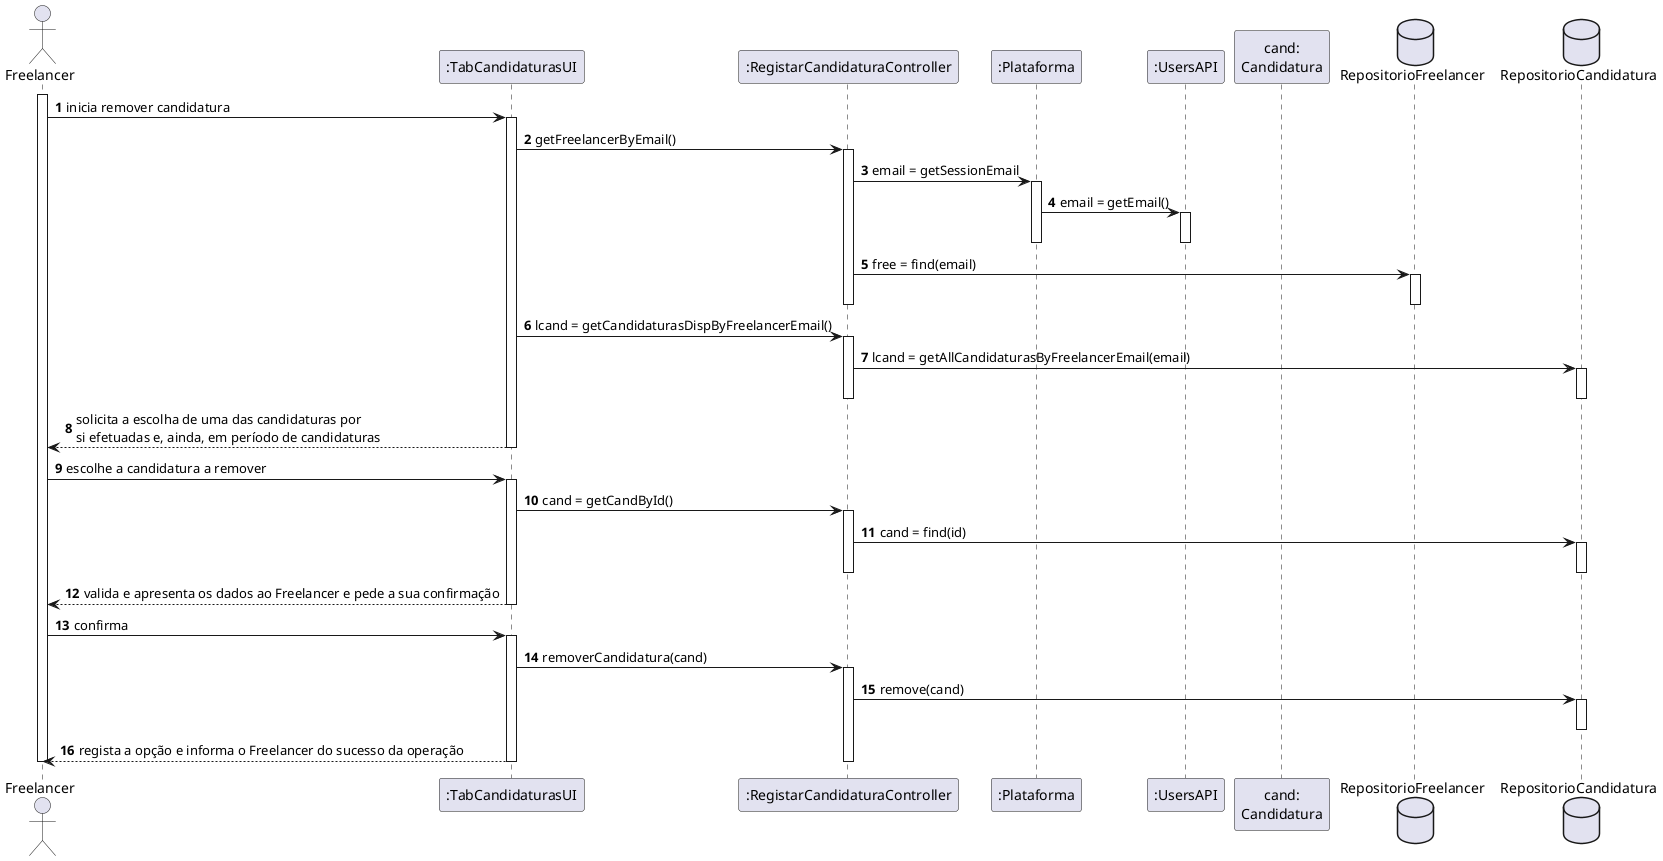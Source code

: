 @startuml
autonumber

actor "Freelancer" as FRL
participant ":TabCandidaturasUI" as UI
participant ":RegistarCandidaturaController" as CTRL
participant ":Plataforma" as PLAT
participant ":UsersAPI" as API
participant "cand:\nCandidatura" as CAND
database RepositorioFreelancer as freeDB
database RepositorioCandidatura as candDB

activate FRL
FRL -> UI : inicia remover candidatura
activate UI
UI -> CTRL : getFreelancerByEmail()
activate CTRL
CTRL -> PLAT : email = getSessionEmail
activate PLAT
PLAT -> API : email = getEmail()
activate API
deactivate API
deactivate PLAT
CTRL -> freeDB : free = find(email)
activate freeDB
deactivate freeDB
deactivate CTRL


UI -> CTRL : lcand = getCandidaturasDispByFreelancerEmail()
activate CTRL
CTRL -> candDB : lcand = getAllCandidaturasByFreelancerEmail(email)
activate candDB
deactivate candDB
deactivate CTRL


UI --> FRL : solicita a escolha de uma das candidaturas por \nsi efetuadas e, ainda, em período de candidaturas
deactivate UI
FRL -> UI : escolhe a candidatura a remover
activate UI
UI -> CTRL : cand = getCandById()
activate CTRL
CTRL -> candDB : cand = find(id)
activate candDB
deactivate candDB
deactivate CTRL
UI --> FRL : valida e apresenta os dados ao Freelancer e pede a sua confirmação
deactivate UI

FRL -> UI : confirma
activate UI
UI -> CTRL : removerCandidatura(cand)
activate CTRL
CTRL -> candDB : remove(cand)
activate candDB
deactivate candDB


UI --> FRL : regista a opção e informa o Freelancer do sucesso da operação
deactivate UI

deactivate CTRL
deactivate UI
deactivate FRL

@enduml
